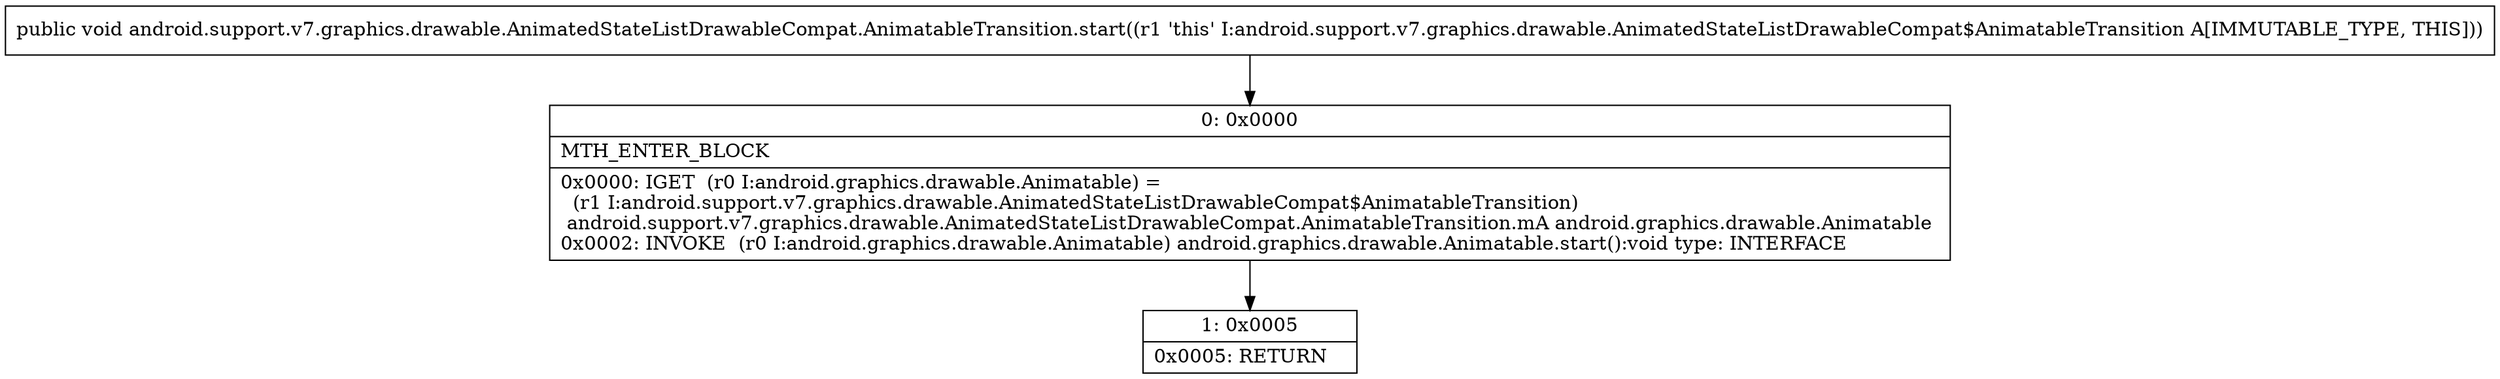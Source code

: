 digraph "CFG forandroid.support.v7.graphics.drawable.AnimatedStateListDrawableCompat.AnimatableTransition.start()V" {
Node_0 [shape=record,label="{0\:\ 0x0000|MTH_ENTER_BLOCK\l|0x0000: IGET  (r0 I:android.graphics.drawable.Animatable) = \l  (r1 I:android.support.v7.graphics.drawable.AnimatedStateListDrawableCompat$AnimatableTransition)\l android.support.v7.graphics.drawable.AnimatedStateListDrawableCompat.AnimatableTransition.mA android.graphics.drawable.Animatable \l0x0002: INVOKE  (r0 I:android.graphics.drawable.Animatable) android.graphics.drawable.Animatable.start():void type: INTERFACE \l}"];
Node_1 [shape=record,label="{1\:\ 0x0005|0x0005: RETURN   \l}"];
MethodNode[shape=record,label="{public void android.support.v7.graphics.drawable.AnimatedStateListDrawableCompat.AnimatableTransition.start((r1 'this' I:android.support.v7.graphics.drawable.AnimatedStateListDrawableCompat$AnimatableTransition A[IMMUTABLE_TYPE, THIS])) }"];
MethodNode -> Node_0;
Node_0 -> Node_1;
}

